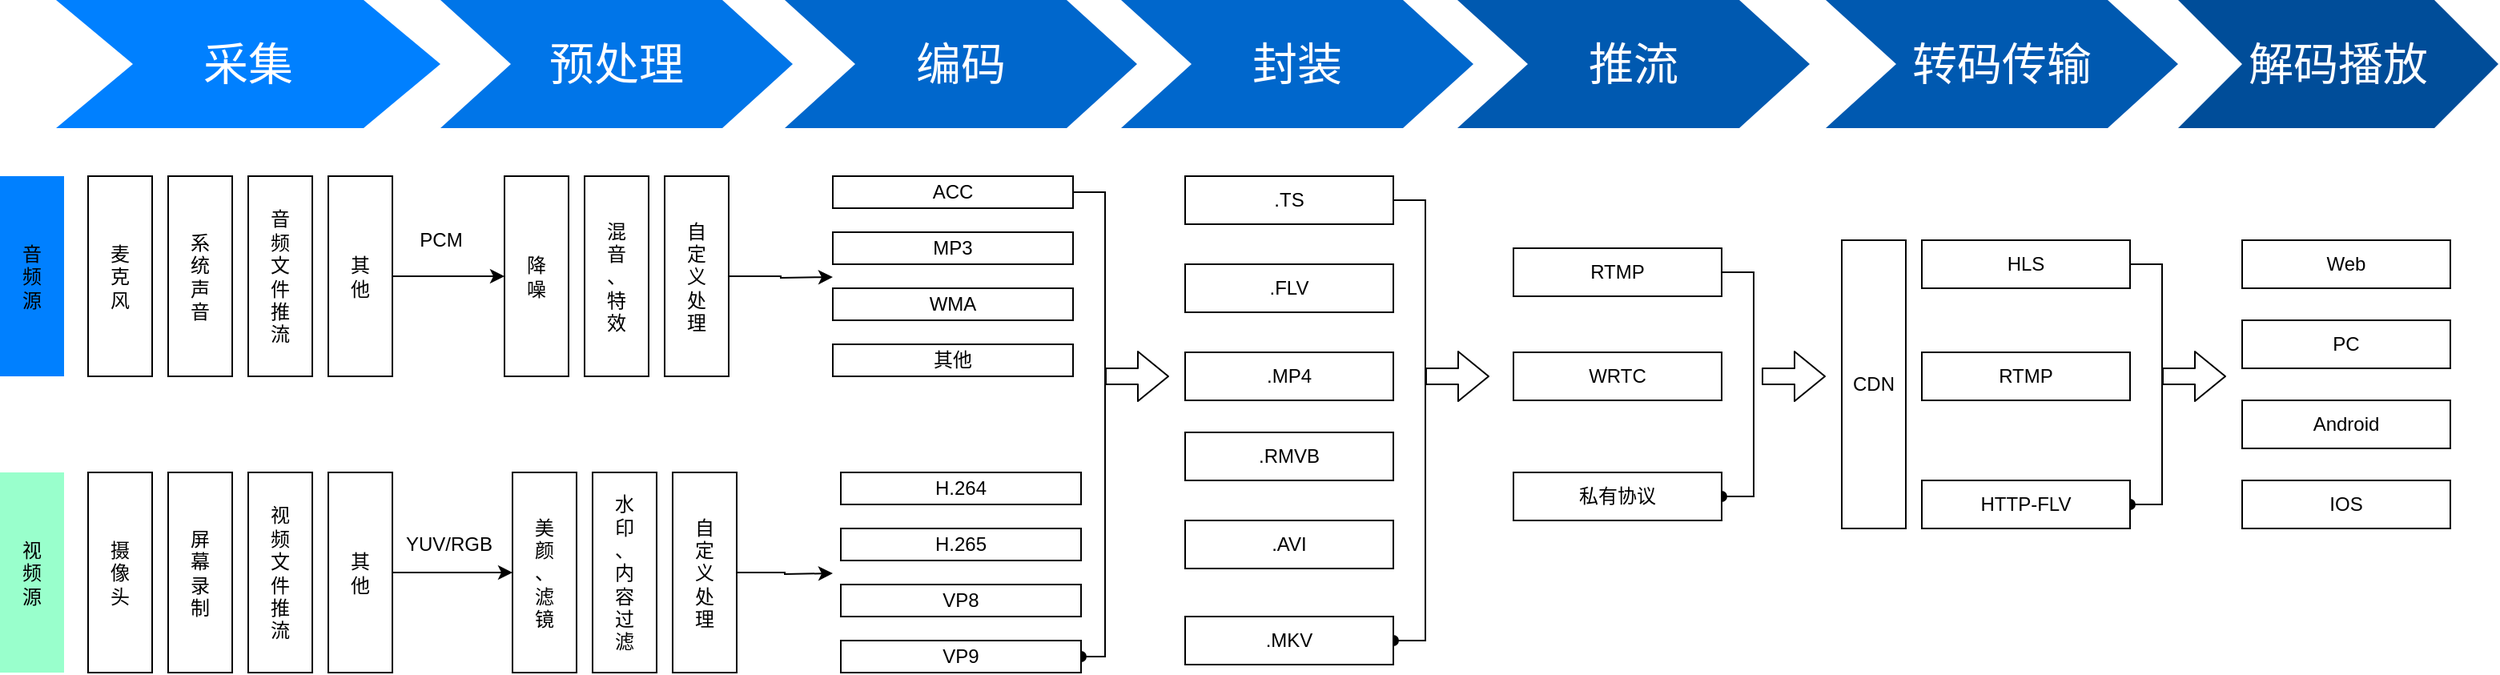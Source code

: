 <mxfile version="14.1.4" type="github">
  <diagram name="Page-1" id="d9b1e647-80fa-b4a2-5024-87a742678bcc">
    <mxGraphModel dx="1757" dy="1194" grid="1" gridSize="10" guides="1" tooltips="1" connect="1" arrows="1" fold="1" page="1" pageScale="1" pageWidth="1100" pageHeight="850" background="#ffffff" math="0" shadow="0">
      <root>
        <mxCell id="0" />
        <mxCell id="1" parent="0" />
        <mxCell id="57fe6abec08f04cb-1" value="采集" style="shape=step;whiteSpace=wrap;html=1;fontSize=28;fillColor=#0080FF;fontColor=#FFFFFF;strokeColor=none;" parent="1" vertex="1">
          <mxGeometry x="45" y="180" width="240" height="80" as="geometry" />
        </mxCell>
        <mxCell id="57fe6abec08f04cb-2" value="预处理" style="shape=step;whiteSpace=wrap;html=1;fontSize=28;fillColor=#0075E8;fontColor=#FFFFFF;strokeColor=none;" parent="1" vertex="1">
          <mxGeometry x="285" y="180" width="220" height="80" as="geometry" />
        </mxCell>
        <mxCell id="57fe6abec08f04cb-3" value="编码" style="shape=step;whiteSpace=wrap;html=1;fontSize=28;fillColor=#0067CC;fontColor=#FFFFFF;strokeColor=none;" parent="1" vertex="1">
          <mxGeometry x="500" y="180" width="220" height="80" as="geometry" />
        </mxCell>
        <mxCell id="57fe6abec08f04cb-5" value="推流" style="shape=step;whiteSpace=wrap;html=1;fontSize=28;fillColor=#0059B0;fontColor=#FFFFFF;strokeColor=none;" parent="1" vertex="1">
          <mxGeometry x="920" y="180" width="220" height="80" as="geometry" />
        </mxCell>
        <mxCell id="57fe6abec08f04cb-6" value="解码播放" style="shape=step;whiteSpace=wrap;html=1;fontSize=28;fillColor=#004D99;fontColor=#FFFFFF;strokeColor=none;" parent="1" vertex="1">
          <mxGeometry x="1370" y="180" width="200" height="80" as="geometry" />
        </mxCell>
        <mxCell id="2hSDwxN0aHRVcDErsbqg-3" value="摄&lt;br&gt;像&lt;br&gt;头" style="rounded=0;whiteSpace=wrap;html=1;horizontal=1;" vertex="1" parent="1">
          <mxGeometry x="65" y="475" width="40" height="125" as="geometry" />
        </mxCell>
        <mxCell id="2hSDwxN0aHRVcDErsbqg-4" value="屏&lt;br&gt;幕&lt;br&gt;录&lt;br&gt;制" style="rounded=0;whiteSpace=wrap;html=1;horizontal=1;" vertex="1" parent="1">
          <mxGeometry x="115" y="475" width="40" height="125" as="geometry" />
        </mxCell>
        <mxCell id="2hSDwxN0aHRVcDErsbqg-5" value="视&lt;br&gt;频&lt;br&gt;文&lt;br&gt;件&lt;br&gt;推&lt;br&gt;流" style="rounded=0;whiteSpace=wrap;html=1;horizontal=1;" vertex="1" parent="1">
          <mxGeometry x="165" y="475" width="40" height="125" as="geometry" />
        </mxCell>
        <mxCell id="2hSDwxN0aHRVcDErsbqg-30" style="edgeStyle=orthogonalEdgeStyle;rounded=0;orthogonalLoop=1;jettySize=auto;html=1;entryX=0;entryY=0.5;entryDx=0;entryDy=0;" edge="1" parent="1" source="2hSDwxN0aHRVcDErsbqg-6" target="2hSDwxN0aHRVcDErsbqg-23">
          <mxGeometry relative="1" as="geometry" />
        </mxCell>
        <mxCell id="2hSDwxN0aHRVcDErsbqg-6" value="其&lt;br&gt;他" style="rounded=0;whiteSpace=wrap;html=1;horizontal=1;" vertex="1" parent="1">
          <mxGeometry x="215" y="475" width="40" height="125" as="geometry" />
        </mxCell>
        <mxCell id="2hSDwxN0aHRVcDErsbqg-9" value="麦&lt;br&gt;克&lt;br&gt;风" style="rounded=0;whiteSpace=wrap;html=1;horizontal=1;" vertex="1" parent="1">
          <mxGeometry x="65" y="290" width="40" height="125" as="geometry" />
        </mxCell>
        <mxCell id="2hSDwxN0aHRVcDErsbqg-10" value="系&lt;br&gt;统&lt;br&gt;声&lt;br&gt;音" style="rounded=0;whiteSpace=wrap;html=1;horizontal=1;" vertex="1" parent="1">
          <mxGeometry x="115" y="290" width="40" height="125" as="geometry" />
        </mxCell>
        <mxCell id="2hSDwxN0aHRVcDErsbqg-11" value="音&lt;br&gt;频&lt;br&gt;文&lt;br&gt;件&lt;br&gt;推&lt;br&gt;流" style="rounded=0;whiteSpace=wrap;html=1;horizontal=1;" vertex="1" parent="1">
          <mxGeometry x="165" y="290" width="40" height="125" as="geometry" />
        </mxCell>
        <mxCell id="2hSDwxN0aHRVcDErsbqg-28" style="edgeStyle=orthogonalEdgeStyle;rounded=0;orthogonalLoop=1;jettySize=auto;html=1;exitX=1;exitY=0.5;exitDx=0;exitDy=0;entryX=0;entryY=0.5;entryDx=0;entryDy=0;" edge="1" parent="1" source="2hSDwxN0aHRVcDErsbqg-12" target="2hSDwxN0aHRVcDErsbqg-14">
          <mxGeometry relative="1" as="geometry" />
        </mxCell>
        <mxCell id="2hSDwxN0aHRVcDErsbqg-12" value="其&lt;br&gt;他" style="rounded=0;whiteSpace=wrap;html=1;horizontal=1;" vertex="1" parent="1">
          <mxGeometry x="215" y="290" width="40" height="125" as="geometry" />
        </mxCell>
        <mxCell id="2hSDwxN0aHRVcDErsbqg-14" value="降&lt;br&gt;噪" style="rounded=0;whiteSpace=wrap;html=1;horizontal=1;" vertex="1" parent="1">
          <mxGeometry x="325" y="290" width="40" height="125" as="geometry" />
        </mxCell>
        <mxCell id="2hSDwxN0aHRVcDErsbqg-15" value="混&lt;br&gt;音&lt;br&gt;、&lt;br&gt;特&lt;br&gt;效&lt;br&gt;" style="rounded=0;whiteSpace=wrap;html=1;horizontal=1;" vertex="1" parent="1">
          <mxGeometry x="375" y="290" width="40" height="125" as="geometry" />
        </mxCell>
        <mxCell id="2hSDwxN0aHRVcDErsbqg-48" style="edgeStyle=orthogonalEdgeStyle;rounded=0;orthogonalLoop=1;jettySize=auto;html=1;exitX=1;exitY=0.5;exitDx=0;exitDy=0;fontColor=#000000;" edge="1" parent="1" source="2hSDwxN0aHRVcDErsbqg-16">
          <mxGeometry relative="1" as="geometry">
            <mxPoint x="530" y="353" as="targetPoint" />
          </mxGeometry>
        </mxCell>
        <mxCell id="2hSDwxN0aHRVcDErsbqg-16" value="自&lt;br&gt;定&lt;br&gt;义&lt;br&gt;处&lt;br&gt;理" style="rounded=0;whiteSpace=wrap;html=1;horizontal=1;" vertex="1" parent="1">
          <mxGeometry x="425" y="290" width="40" height="125" as="geometry" />
        </mxCell>
        <mxCell id="2hSDwxN0aHRVcDErsbqg-23" value="美&lt;br&gt;颜&lt;br&gt;、&lt;br&gt;滤&lt;br&gt;镜" style="rounded=0;whiteSpace=wrap;html=1;horizontal=1;" vertex="1" parent="1">
          <mxGeometry x="330" y="475" width="40" height="125" as="geometry" />
        </mxCell>
        <mxCell id="2hSDwxN0aHRVcDErsbqg-24" value="水&lt;br&gt;印&lt;br&gt;、&lt;br&gt;内&lt;br&gt;容&lt;br&gt;过&lt;br&gt;滤" style="rounded=0;whiteSpace=wrap;html=1;horizontal=1;" vertex="1" parent="1">
          <mxGeometry x="380" y="475" width="40" height="125" as="geometry" />
        </mxCell>
        <mxCell id="2hSDwxN0aHRVcDErsbqg-49" style="edgeStyle=orthogonalEdgeStyle;rounded=0;orthogonalLoop=1;jettySize=auto;html=1;exitX=1;exitY=0.5;exitDx=0;exitDy=0;fontColor=#000000;" edge="1" parent="1" source="2hSDwxN0aHRVcDErsbqg-25">
          <mxGeometry relative="1" as="geometry">
            <mxPoint x="530" y="538" as="targetPoint" />
          </mxGeometry>
        </mxCell>
        <mxCell id="2hSDwxN0aHRVcDErsbqg-25" value="自&lt;br&gt;定&lt;br&gt;义&lt;br&gt;处&lt;br&gt;理" style="rounded=0;whiteSpace=wrap;html=1;horizontal=1;" vertex="1" parent="1">
          <mxGeometry x="430" y="475" width="40" height="125" as="geometry" />
        </mxCell>
        <mxCell id="2hSDwxN0aHRVcDErsbqg-29" value="PCM" style="text;html=1;align=center;verticalAlign=middle;resizable=0;points=[];autosize=1;" vertex="1" parent="1">
          <mxGeometry x="265" y="320" width="40" height="20" as="geometry" />
        </mxCell>
        <mxCell id="2hSDwxN0aHRVcDErsbqg-31" value="YUV/RGB" style="text;html=1;align=center;verticalAlign=middle;resizable=0;points=[];autosize=1;" vertex="1" parent="1">
          <mxGeometry x="255" y="510" width="70" height="20" as="geometry" />
        </mxCell>
        <mxCell id="2hSDwxN0aHRVcDErsbqg-32" value="封装" style="shape=step;whiteSpace=wrap;html=1;fontSize=28;fillColor=#0067CC;fontColor=#FFFFFF;strokeColor=none;" vertex="1" parent="1">
          <mxGeometry x="710" y="180" width="220" height="80" as="geometry" />
        </mxCell>
        <mxCell id="2hSDwxN0aHRVcDErsbqg-34" value="音&lt;br&gt;频&lt;br&gt;源" style="rounded=0;whiteSpace=wrap;html=1;horizontal=1;strokeColor=none;fillColor=#0080FF;" vertex="1" parent="1">
          <mxGeometry x="10" y="290" width="40" height="125" as="geometry" />
        </mxCell>
        <mxCell id="2hSDwxN0aHRVcDErsbqg-35" value="视&lt;br&gt;频&lt;br&gt;源" style="rounded=0;whiteSpace=wrap;html=1;horizontal=1;fillColor=#99FFCC;strokeColor=none;" vertex="1" parent="1">
          <mxGeometry x="10" y="475" width="40" height="125" as="geometry" />
        </mxCell>
        <mxCell id="2hSDwxN0aHRVcDErsbqg-52" style="edgeStyle=orthogonalEdgeStyle;rounded=0;orthogonalLoop=1;jettySize=auto;html=1;exitX=1;exitY=0.5;exitDx=0;exitDy=0;entryX=1;entryY=0.5;entryDx=0;entryDy=0;endArrow=oval;endFill=1;fontColor=#000000;" edge="1" parent="1" source="2hSDwxN0aHRVcDErsbqg-36" target="2hSDwxN0aHRVcDErsbqg-47">
          <mxGeometry relative="1" as="geometry">
            <Array as="points">
              <mxPoint x="700" y="300" />
              <mxPoint x="700" y="590" />
            </Array>
          </mxGeometry>
        </mxCell>
        <mxCell id="2hSDwxN0aHRVcDErsbqg-36" value="ACC" style="rounded=0;whiteSpace=wrap;html=1;strokeColor=#000000;fontColor=#000000;" vertex="1" parent="1">
          <mxGeometry x="530" y="290" width="150" height="20" as="geometry" />
        </mxCell>
        <mxCell id="2hSDwxN0aHRVcDErsbqg-37" value="MP3" style="rounded=0;whiteSpace=wrap;html=1;strokeColor=#000000;fontColor=#000000;" vertex="1" parent="1">
          <mxGeometry x="530" y="325" width="150" height="20" as="geometry" />
        </mxCell>
        <mxCell id="2hSDwxN0aHRVcDErsbqg-38" value="WMA" style="rounded=0;whiteSpace=wrap;html=1;strokeColor=#000000;fontColor=#000000;" vertex="1" parent="1">
          <mxGeometry x="530" y="360" width="150" height="20" as="geometry" />
        </mxCell>
        <mxCell id="2hSDwxN0aHRVcDErsbqg-43" value="其他" style="rounded=0;whiteSpace=wrap;html=1;strokeColor=#000000;fontColor=#000000;" vertex="1" parent="1">
          <mxGeometry x="530" y="395" width="150" height="20" as="geometry" />
        </mxCell>
        <mxCell id="2hSDwxN0aHRVcDErsbqg-44" value="H.264" style="rounded=0;whiteSpace=wrap;html=1;strokeColor=#000000;fontColor=#000000;" vertex="1" parent="1">
          <mxGeometry x="535" y="475" width="150" height="20" as="geometry" />
        </mxCell>
        <mxCell id="2hSDwxN0aHRVcDErsbqg-45" value="H.265" style="rounded=0;whiteSpace=wrap;html=1;strokeColor=#000000;fontColor=#000000;" vertex="1" parent="1">
          <mxGeometry x="535" y="510" width="150" height="20" as="geometry" />
        </mxCell>
        <mxCell id="2hSDwxN0aHRVcDErsbqg-46" value="VP8" style="rounded=0;whiteSpace=wrap;html=1;strokeColor=#000000;fontColor=#000000;" vertex="1" parent="1">
          <mxGeometry x="535" y="545" width="150" height="20" as="geometry" />
        </mxCell>
        <mxCell id="2hSDwxN0aHRVcDErsbqg-47" value="VP9" style="rounded=0;whiteSpace=wrap;html=1;strokeColor=#000000;fontColor=#000000;" vertex="1" parent="1">
          <mxGeometry x="535" y="580" width="150" height="20" as="geometry" />
        </mxCell>
        <mxCell id="2hSDwxN0aHRVcDErsbqg-60" style="edgeStyle=orthogonalEdgeStyle;rounded=0;orthogonalLoop=1;jettySize=auto;html=1;exitX=1;exitY=0.5;exitDx=0;exitDy=0;entryX=1;entryY=0.5;entryDx=0;entryDy=0;endArrow=oval;endFill=1;fontColor=#000000;" edge="1" parent="1" source="2hSDwxN0aHRVcDErsbqg-53" target="2hSDwxN0aHRVcDErsbqg-58">
          <mxGeometry relative="1" as="geometry" />
        </mxCell>
        <mxCell id="2hSDwxN0aHRVcDErsbqg-53" value=".TS" style="rounded=0;whiteSpace=wrap;html=1;strokeColor=#000000;fillColor=#ffffff;fontColor=#000000;" vertex="1" parent="1">
          <mxGeometry x="750" y="290" width="130" height="30" as="geometry" />
        </mxCell>
        <mxCell id="2hSDwxN0aHRVcDErsbqg-54" value=".FLV" style="rounded=0;whiteSpace=wrap;html=1;strokeColor=#000000;fillColor=#ffffff;fontColor=#000000;" vertex="1" parent="1">
          <mxGeometry x="750" y="345" width="130" height="30" as="geometry" />
        </mxCell>
        <mxCell id="2hSDwxN0aHRVcDErsbqg-55" value=".MP4" style="rounded=0;whiteSpace=wrap;html=1;strokeColor=#000000;fillColor=#ffffff;fontColor=#000000;" vertex="1" parent="1">
          <mxGeometry x="750" y="400" width="130" height="30" as="geometry" />
        </mxCell>
        <mxCell id="2hSDwxN0aHRVcDErsbqg-56" value=".RMVB" style="rounded=0;whiteSpace=wrap;html=1;strokeColor=#000000;fillColor=#ffffff;fontColor=#000000;" vertex="1" parent="1">
          <mxGeometry x="750" y="450" width="130" height="30" as="geometry" />
        </mxCell>
        <mxCell id="2hSDwxN0aHRVcDErsbqg-57" value=".AVI" style="rounded=0;whiteSpace=wrap;html=1;strokeColor=#000000;fillColor=#ffffff;fontColor=#000000;" vertex="1" parent="1">
          <mxGeometry x="750" y="505" width="130" height="30" as="geometry" />
        </mxCell>
        <mxCell id="2hSDwxN0aHRVcDErsbqg-58" value=".MKV" style="rounded=0;whiteSpace=wrap;html=1;strokeColor=#000000;fillColor=#ffffff;fontColor=#000000;" vertex="1" parent="1">
          <mxGeometry x="750" y="565" width="130" height="30" as="geometry" />
        </mxCell>
        <mxCell id="2hSDwxN0aHRVcDErsbqg-59" value="" style="shape=flexArrow;endArrow=classic;html=1;fontColor=#000000;" edge="1" parent="1">
          <mxGeometry width="50" height="50" relative="1" as="geometry">
            <mxPoint x="700" y="415" as="sourcePoint" />
            <mxPoint x="740" y="415" as="targetPoint" />
          </mxGeometry>
        </mxCell>
        <mxCell id="2hSDwxN0aHRVcDErsbqg-61" value="" style="shape=flexArrow;endArrow=classic;html=1;fontColor=#000000;" edge="1" parent="1">
          <mxGeometry width="50" height="50" relative="1" as="geometry">
            <mxPoint x="900" y="415" as="sourcePoint" />
            <mxPoint x="940" y="415" as="targetPoint" />
          </mxGeometry>
        </mxCell>
        <mxCell id="2hSDwxN0aHRVcDErsbqg-66" style="edgeStyle=orthogonalEdgeStyle;rounded=0;orthogonalLoop=1;jettySize=auto;html=1;exitX=1;exitY=0.5;exitDx=0;exitDy=0;entryX=1;entryY=0.5;entryDx=0;entryDy=0;endArrow=oval;endFill=1;fontColor=#000000;" edge="1" parent="1" source="2hSDwxN0aHRVcDErsbqg-62" target="2hSDwxN0aHRVcDErsbqg-64">
          <mxGeometry relative="1" as="geometry" />
        </mxCell>
        <mxCell id="2hSDwxN0aHRVcDErsbqg-62" value="RTMP" style="rounded=0;whiteSpace=wrap;html=1;strokeColor=#000000;fillColor=#ffffff;fontColor=#000000;" vertex="1" parent="1">
          <mxGeometry x="955" y="335" width="130" height="30" as="geometry" />
        </mxCell>
        <mxCell id="2hSDwxN0aHRVcDErsbqg-63" value="WRTC" style="rounded=0;whiteSpace=wrap;html=1;strokeColor=#000000;fillColor=#ffffff;fontColor=#000000;" vertex="1" parent="1">
          <mxGeometry x="955" y="400" width="130" height="30" as="geometry" />
        </mxCell>
        <mxCell id="2hSDwxN0aHRVcDErsbqg-64" value="私有协议" style="rounded=0;whiteSpace=wrap;html=1;strokeColor=#000000;fillColor=#ffffff;fontColor=#000000;" vertex="1" parent="1">
          <mxGeometry x="955" y="475" width="130" height="30" as="geometry" />
        </mxCell>
        <mxCell id="2hSDwxN0aHRVcDErsbqg-65" value="转码传输" style="shape=step;whiteSpace=wrap;html=1;fontSize=28;fillColor=#0059B0;fontColor=#FFFFFF;strokeColor=none;" vertex="1" parent="1">
          <mxGeometry x="1150" y="180" width="220" height="80" as="geometry" />
        </mxCell>
        <mxCell id="2hSDwxN0aHRVcDErsbqg-68" value="" style="shape=flexArrow;endArrow=classic;html=1;fontColor=#000000;" edge="1" parent="1">
          <mxGeometry width="50" height="50" relative="1" as="geometry">
            <mxPoint x="1110" y="415" as="sourcePoint" />
            <mxPoint x="1150" y="415" as="targetPoint" />
          </mxGeometry>
        </mxCell>
        <mxCell id="2hSDwxN0aHRVcDErsbqg-70" value="CDN" style="rounded=0;whiteSpace=wrap;html=1;horizontal=1;" vertex="1" parent="1">
          <mxGeometry x="1160" y="330" width="40" height="180" as="geometry" />
        </mxCell>
        <mxCell id="2hSDwxN0aHRVcDErsbqg-84" style="edgeStyle=orthogonalEdgeStyle;rounded=0;orthogonalLoop=1;jettySize=auto;html=1;exitX=1;exitY=0.5;exitDx=0;exitDy=0;entryX=1;entryY=0.5;entryDx=0;entryDy=0;endArrow=oval;endFill=1;fontColor=#000000;" edge="1" parent="1" source="2hSDwxN0aHRVcDErsbqg-71" target="2hSDwxN0aHRVcDErsbqg-74">
          <mxGeometry relative="1" as="geometry" />
        </mxCell>
        <mxCell id="2hSDwxN0aHRVcDErsbqg-71" value="HLS" style="rounded=0;whiteSpace=wrap;html=1;strokeColor=#000000;fillColor=#ffffff;fontColor=#000000;" vertex="1" parent="1">
          <mxGeometry x="1210" y="330" width="130" height="30" as="geometry" />
        </mxCell>
        <mxCell id="2hSDwxN0aHRVcDErsbqg-72" value="RTMP" style="rounded=0;whiteSpace=wrap;html=1;strokeColor=#000000;fillColor=#ffffff;fontColor=#000000;" vertex="1" parent="1">
          <mxGeometry x="1210" y="400" width="130" height="30" as="geometry" />
        </mxCell>
        <mxCell id="2hSDwxN0aHRVcDErsbqg-74" value="HTTP-FLV" style="rounded=0;whiteSpace=wrap;html=1;strokeColor=#000000;fillColor=#ffffff;fontColor=#000000;" vertex="1" parent="1">
          <mxGeometry x="1210" y="480" width="130" height="30" as="geometry" />
        </mxCell>
        <mxCell id="2hSDwxN0aHRVcDErsbqg-78" value="IOS" style="rounded=0;whiteSpace=wrap;html=1;strokeColor=#000000;fillColor=#ffffff;fontColor=#000000;" vertex="1" parent="1">
          <mxGeometry x="1410" y="480" width="130" height="30" as="geometry" />
        </mxCell>
        <mxCell id="2hSDwxN0aHRVcDErsbqg-80" value="Android" style="rounded=0;whiteSpace=wrap;html=1;strokeColor=#000000;fillColor=#ffffff;fontColor=#000000;" vertex="1" parent="1">
          <mxGeometry x="1410" y="430" width="130" height="30" as="geometry" />
        </mxCell>
        <mxCell id="2hSDwxN0aHRVcDErsbqg-81" value="Web" style="rounded=0;whiteSpace=wrap;html=1;strokeColor=#000000;fillColor=#ffffff;fontColor=#000000;" vertex="1" parent="1">
          <mxGeometry x="1410" y="330" width="130" height="30" as="geometry" />
        </mxCell>
        <mxCell id="2hSDwxN0aHRVcDErsbqg-82" value="PC" style="rounded=0;whiteSpace=wrap;html=1;strokeColor=#000000;fillColor=#ffffff;fontColor=#000000;" vertex="1" parent="1">
          <mxGeometry x="1410" y="380" width="130" height="30" as="geometry" />
        </mxCell>
        <mxCell id="2hSDwxN0aHRVcDErsbqg-83" value="" style="shape=flexArrow;endArrow=classic;html=1;fontColor=#000000;" edge="1" parent="1">
          <mxGeometry width="50" height="50" relative="1" as="geometry">
            <mxPoint x="1360" y="415" as="sourcePoint" />
            <mxPoint x="1400" y="415" as="targetPoint" />
          </mxGeometry>
        </mxCell>
      </root>
    </mxGraphModel>
  </diagram>
</mxfile>
